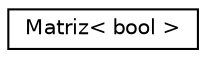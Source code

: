 digraph "Graphical Class Hierarchy"
{
 // LATEX_PDF_SIZE
  edge [fontname="Helvetica",fontsize="10",labelfontname="Helvetica",labelfontsize="10"];
  node [fontname="Helvetica",fontsize="10",shape=record];
  rankdir="LR";
  Node0 [label="Matriz\< bool \>",height=0.2,width=0.4,color="black", fillcolor="white", style="filled",URL="$classMatriz.html",tooltip=" "];
}
